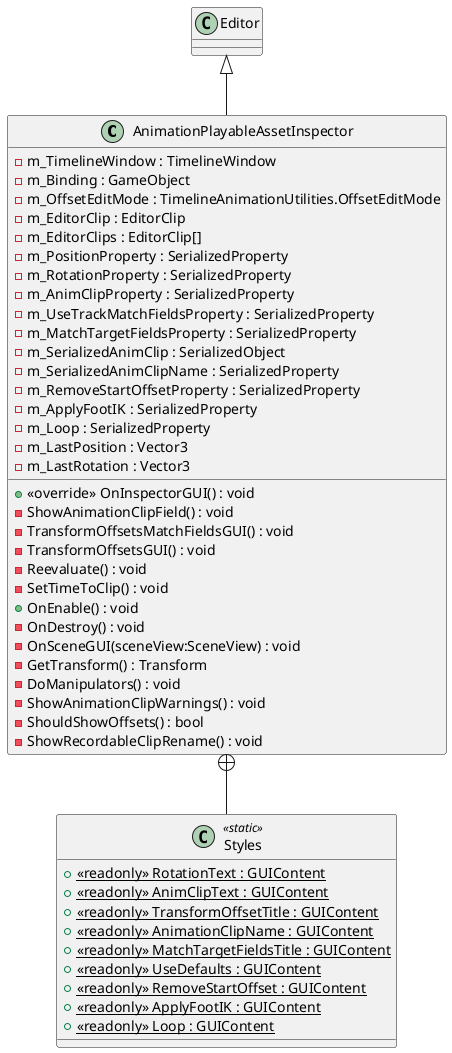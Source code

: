 @startuml
class AnimationPlayableAssetInspector {
    - m_TimelineWindow : TimelineWindow
    - m_Binding : GameObject
    - m_OffsetEditMode : TimelineAnimationUtilities.OffsetEditMode
    - m_EditorClip : EditorClip
    - m_EditorClips : EditorClip[]
    - m_PositionProperty : SerializedProperty
    - m_RotationProperty : SerializedProperty
    - m_AnimClipProperty : SerializedProperty
    - m_UseTrackMatchFieldsProperty : SerializedProperty
    - m_MatchTargetFieldsProperty : SerializedProperty
    - m_SerializedAnimClip : SerializedObject
    - m_SerializedAnimClipName : SerializedProperty
    - m_RemoveStartOffsetProperty : SerializedProperty
    - m_ApplyFootIK : SerializedProperty
    - m_Loop : SerializedProperty
    - m_LastPosition : Vector3
    - m_LastRotation : Vector3
    + <<override>> OnInspectorGUI() : void
    - ShowAnimationClipField() : void
    - TransformOffsetsMatchFieldsGUI() : void
    - TransformOffsetsGUI() : void
    - Reevaluate() : void
    - SetTimeToClip() : void
    + OnEnable() : void
    - OnDestroy() : void
    - OnSceneGUI(sceneView:SceneView) : void
    - GetTransform() : Transform
    - DoManipulators() : void
    - ShowAnimationClipWarnings() : void
    - ShouldShowOffsets() : bool
    - ShowRecordableClipRename() : void
}
class Styles <<static>> {
    + {static} <<readonly>> RotationText : GUIContent
    + {static} <<readonly>> AnimClipText : GUIContent
    + {static} <<readonly>> TransformOffsetTitle : GUIContent
    + {static} <<readonly>> AnimationClipName : GUIContent
    + {static} <<readonly>> MatchTargetFieldsTitle : GUIContent
    + {static} <<readonly>> UseDefaults : GUIContent
    + {static} <<readonly>> RemoveStartOffset : GUIContent
    + {static} <<readonly>> ApplyFootIK : GUIContent
    + {static} <<readonly>> Loop : GUIContent
}
Editor <|-- AnimationPlayableAssetInspector
AnimationPlayableAssetInspector +-- Styles
@enduml

